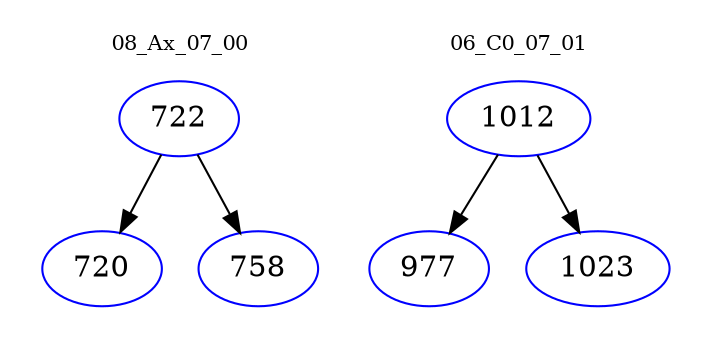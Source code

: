 digraph{
subgraph cluster_0 {
color = white
label = "08_Ax_07_00";
fontsize=10;
T0_722 [label="722", color="blue"]
T0_722 -> T0_720 [color="black"]
T0_720 [label="720", color="blue"]
T0_722 -> T0_758 [color="black"]
T0_758 [label="758", color="blue"]
}
subgraph cluster_1 {
color = white
label = "06_C0_07_01";
fontsize=10;
T1_1012 [label="1012", color="blue"]
T1_1012 -> T1_977 [color="black"]
T1_977 [label="977", color="blue"]
T1_1012 -> T1_1023 [color="black"]
T1_1023 [label="1023", color="blue"]
}
}
